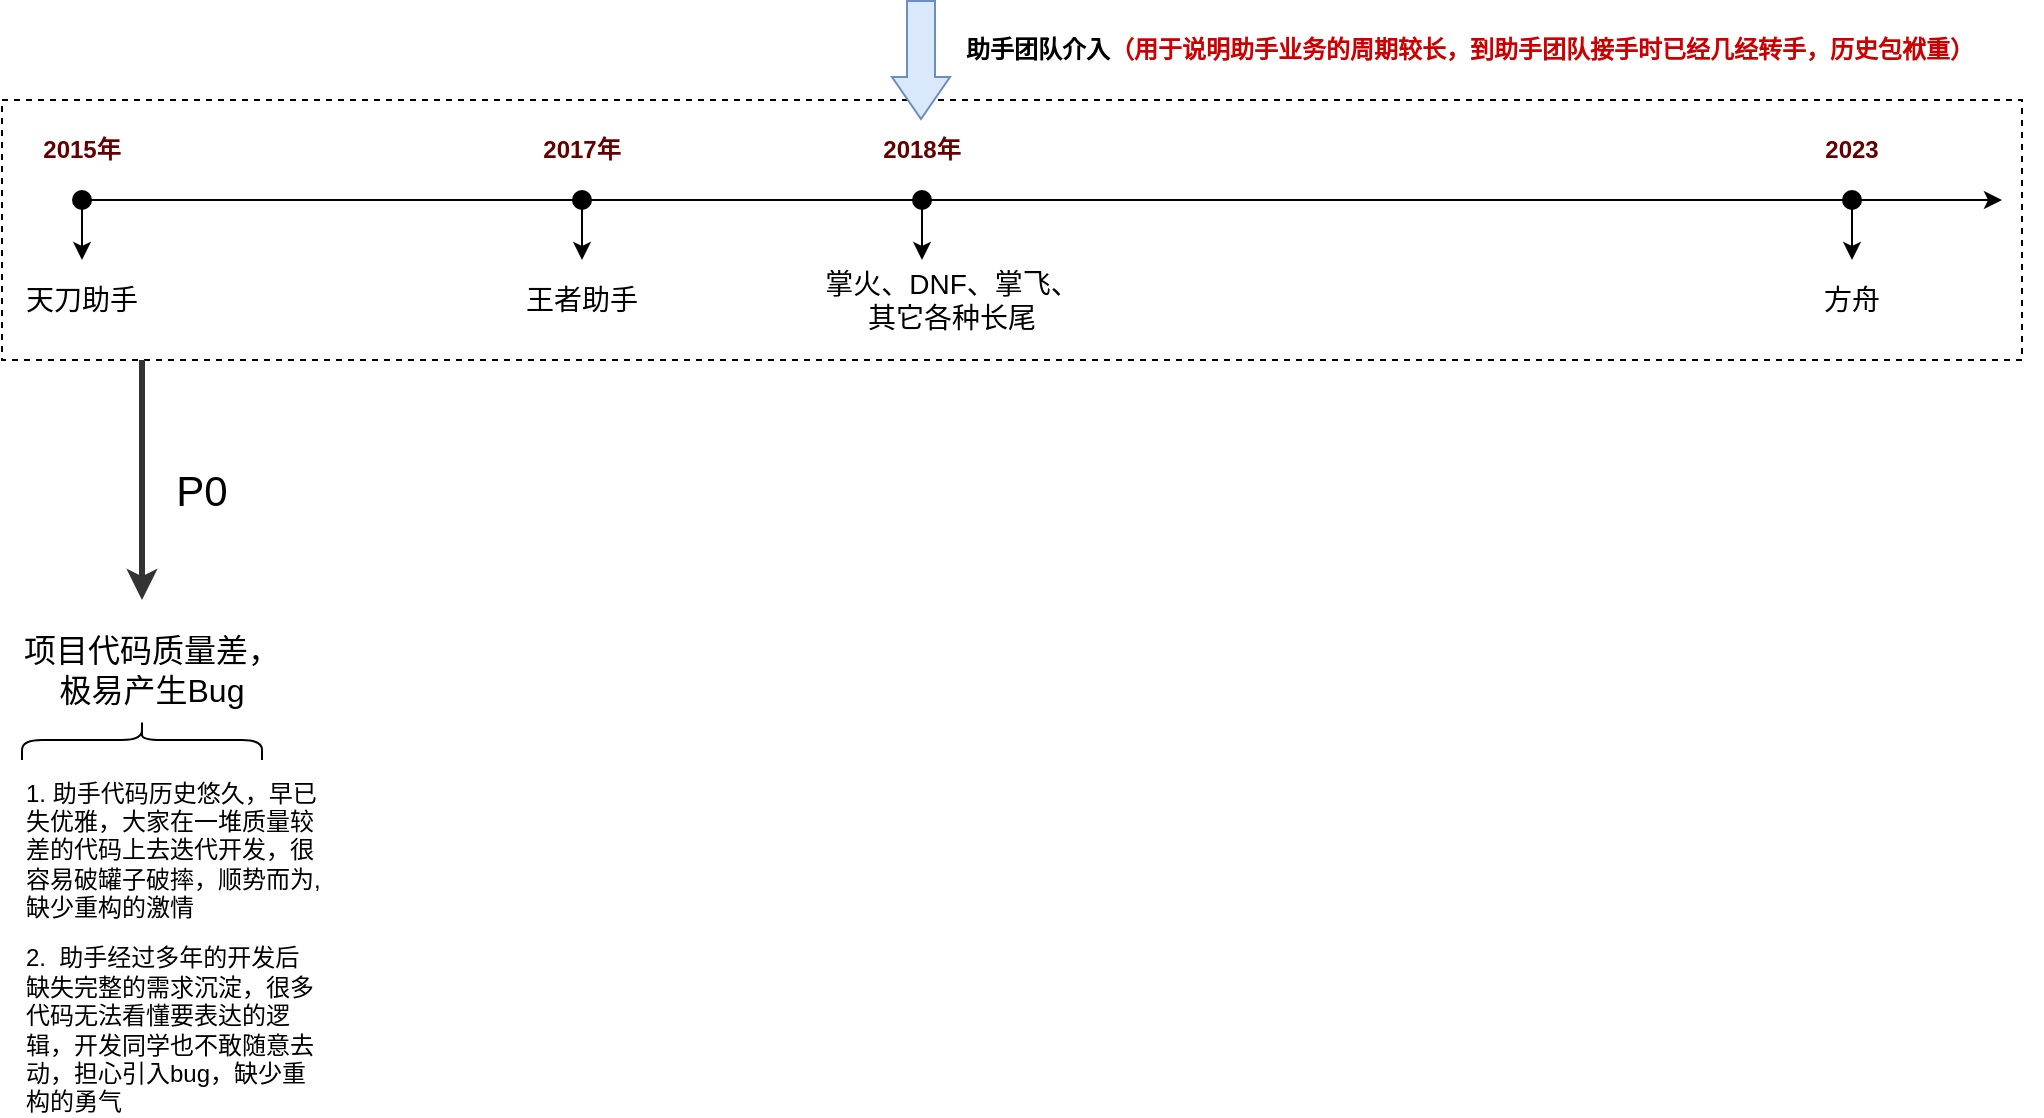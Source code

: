 <mxfile version="21.2.1" type="github">
  <diagram name="第 1 页" id="eiPTsz_sVFmBQd02ulrV">
    <mxGraphModel dx="1242" dy="738" grid="1" gridSize="10" guides="1" tooltips="1" connect="1" arrows="1" fold="1" page="1" pageScale="1" pageWidth="827" pageHeight="1169" math="0" shadow="0">
      <root>
        <mxCell id="0" />
        <mxCell id="1" parent="0" />
        <mxCell id="7GXHMdeB85PLB1f1P6ik-23" value="" style="rounded=0;whiteSpace=wrap;html=1;dashed=1;" vertex="1" parent="1">
          <mxGeometry y="160" width="1010" height="130" as="geometry" />
        </mxCell>
        <mxCell id="7GXHMdeB85PLB1f1P6ik-1" value="" style="endArrow=classic;html=1;rounded=0;" edge="1" parent="1" source="7GXHMdeB85PLB1f1P6ik-2">
          <mxGeometry width="50" height="50" relative="1" as="geometry">
            <mxPoint x="40" y="210" as="sourcePoint" />
            <mxPoint x="1000" y="210" as="targetPoint" />
          </mxGeometry>
        </mxCell>
        <mxCell id="7GXHMdeB85PLB1f1P6ik-12" style="edgeStyle=orthogonalEdgeStyle;rounded=0;orthogonalLoop=1;jettySize=auto;html=1;" edge="1" parent="1" source="7GXHMdeB85PLB1f1P6ik-2">
          <mxGeometry relative="1" as="geometry">
            <mxPoint x="40" y="240" as="targetPoint" />
          </mxGeometry>
        </mxCell>
        <mxCell id="7GXHMdeB85PLB1f1P6ik-2" value="" style="shape=waypoint;sketch=0;fillStyle=solid;size=6;pointerEvents=1;points=[];fillColor=none;resizable=0;rotatable=0;perimeter=centerPerimeter;snapToPoint=1;strokeWidth=3;" vertex="1" parent="1">
          <mxGeometry x="30" y="200" width="20" height="20" as="geometry" />
        </mxCell>
        <mxCell id="7GXHMdeB85PLB1f1P6ik-3" value="天刀助手" style="text;html=1;strokeColor=none;fillColor=none;align=center;verticalAlign=middle;whiteSpace=wrap;rounded=0;fontSize=14;" vertex="1" parent="1">
          <mxGeometry x="10" y="250" width="60" height="20" as="geometry" />
        </mxCell>
        <mxCell id="7GXHMdeB85PLB1f1P6ik-4" value="2015年" style="text;html=1;strokeColor=none;fillColor=none;align=center;verticalAlign=middle;whiteSpace=wrap;rounded=0;fontColor=#660000;fontStyle=1" vertex="1" parent="1">
          <mxGeometry x="10" y="170" width="60" height="30" as="geometry" />
        </mxCell>
        <mxCell id="7GXHMdeB85PLB1f1P6ik-13" style="edgeStyle=orthogonalEdgeStyle;rounded=0;orthogonalLoop=1;jettySize=auto;html=1;" edge="1" parent="1" source="7GXHMdeB85PLB1f1P6ik-14">
          <mxGeometry relative="1" as="geometry">
            <mxPoint x="460" y="240" as="targetPoint" />
          </mxGeometry>
        </mxCell>
        <mxCell id="7GXHMdeB85PLB1f1P6ik-14" value="" style="shape=waypoint;sketch=0;fillStyle=solid;size=6;pointerEvents=1;points=[];fillColor=none;resizable=0;rotatable=0;perimeter=centerPerimeter;snapToPoint=1;strokeWidth=3;" vertex="1" parent="1">
          <mxGeometry x="450" y="200" width="20" height="20" as="geometry" />
        </mxCell>
        <mxCell id="7GXHMdeB85PLB1f1P6ik-15" value="掌火、DNF、掌飞、其它各种长尾" style="text;html=1;strokeColor=none;fillColor=none;align=center;verticalAlign=middle;whiteSpace=wrap;rounded=0;fontSize=14;" vertex="1" parent="1">
          <mxGeometry x="410" y="245" width="130" height="30" as="geometry" />
        </mxCell>
        <mxCell id="7GXHMdeB85PLB1f1P6ik-16" value="2018年" style="text;html=1;strokeColor=none;fillColor=none;align=center;verticalAlign=middle;whiteSpace=wrap;rounded=0;fontColor=#660000;fontStyle=1" vertex="1" parent="1">
          <mxGeometry x="430" y="170" width="60" height="30" as="geometry" />
        </mxCell>
        <mxCell id="7GXHMdeB85PLB1f1P6ik-19" style="edgeStyle=orthogonalEdgeStyle;rounded=0;orthogonalLoop=1;jettySize=auto;html=1;" edge="1" parent="1" source="7GXHMdeB85PLB1f1P6ik-20">
          <mxGeometry relative="1" as="geometry">
            <mxPoint x="925" y="240" as="targetPoint" />
          </mxGeometry>
        </mxCell>
        <mxCell id="7GXHMdeB85PLB1f1P6ik-20" value="" style="shape=waypoint;sketch=0;fillStyle=solid;size=6;pointerEvents=1;points=[];fillColor=none;resizable=0;rotatable=0;perimeter=centerPerimeter;snapToPoint=1;strokeWidth=3;" vertex="1" parent="1">
          <mxGeometry x="915" y="200" width="20" height="20" as="geometry" />
        </mxCell>
        <mxCell id="7GXHMdeB85PLB1f1P6ik-21" value="方舟" style="text;html=1;strokeColor=none;fillColor=none;align=center;verticalAlign=middle;whiteSpace=wrap;rounded=0;fontSize=14;" vertex="1" parent="1">
          <mxGeometry x="860" y="245" width="130" height="30" as="geometry" />
        </mxCell>
        <mxCell id="7GXHMdeB85PLB1f1P6ik-22" value="2023" style="text;html=1;strokeColor=none;fillColor=none;align=center;verticalAlign=middle;whiteSpace=wrap;rounded=0;fontColor=#660000;fontStyle=1" vertex="1" parent="1">
          <mxGeometry x="895" y="170" width="60" height="30" as="geometry" />
        </mxCell>
        <mxCell id="7GXHMdeB85PLB1f1P6ik-24" value="" style="shape=flexArrow;endArrow=classic;html=1;rounded=0;width=14;endSize=6.67;fillColor=#dae8fc;strokeColor=#6c8ebf;endWidth=14;" edge="1" parent="1">
          <mxGeometry width="50" height="50" relative="1" as="geometry">
            <mxPoint x="459.5" y="110" as="sourcePoint" />
            <mxPoint x="459.5" y="170" as="targetPoint" />
          </mxGeometry>
        </mxCell>
        <mxCell id="7GXHMdeB85PLB1f1P6ik-25" value="助手团队介入&lt;font color=&quot;#cc0000&quot;&gt;（用于说明助手业务的周期较长，到助手团队接手时已经几经转手，历史包袱重）&lt;/font&gt;" style="text;html=1;strokeColor=none;fillColor=none;align=left;verticalAlign=middle;whiteSpace=wrap;rounded=0;fontStyle=1" vertex="1" parent="1">
          <mxGeometry x="480" y="120" width="540" height="30" as="geometry" />
        </mxCell>
        <mxCell id="7GXHMdeB85PLB1f1P6ik-29" value="" style="endArrow=classic;html=1;rounded=0;strokeWidth=3;strokeColor=#333333;" edge="1" parent="1">
          <mxGeometry width="50" height="50" relative="1" as="geometry">
            <mxPoint x="70" y="290" as="sourcePoint" />
            <mxPoint x="70" y="410" as="targetPoint" />
          </mxGeometry>
        </mxCell>
        <mxCell id="7GXHMdeB85PLB1f1P6ik-30" value="P0" style="text;html=1;strokeColor=none;fillColor=none;align=center;verticalAlign=middle;whiteSpace=wrap;rounded=0;strokeWidth=2;fontSize=21;" vertex="1" parent="1">
          <mxGeometry x="70" y="340" width="60" height="30" as="geometry" />
        </mxCell>
        <mxCell id="7GXHMdeB85PLB1f1P6ik-31" style="edgeStyle=orthogonalEdgeStyle;rounded=0;orthogonalLoop=1;jettySize=auto;html=1;" edge="1" parent="1" source="7GXHMdeB85PLB1f1P6ik-32">
          <mxGeometry relative="1" as="geometry">
            <mxPoint x="290" y="240" as="targetPoint" />
          </mxGeometry>
        </mxCell>
        <mxCell id="7GXHMdeB85PLB1f1P6ik-32" value="" style="shape=waypoint;sketch=0;fillStyle=solid;size=6;pointerEvents=1;points=[];fillColor=none;resizable=0;rotatable=0;perimeter=centerPerimeter;snapToPoint=1;strokeWidth=3;" vertex="1" parent="1">
          <mxGeometry x="280" y="200" width="20" height="20" as="geometry" />
        </mxCell>
        <mxCell id="7GXHMdeB85PLB1f1P6ik-33" value="王者助手" style="text;html=1;strokeColor=none;fillColor=none;align=center;verticalAlign=middle;whiteSpace=wrap;rounded=0;fontSize=14;" vertex="1" parent="1">
          <mxGeometry x="260" y="250" width="60" height="20" as="geometry" />
        </mxCell>
        <mxCell id="7GXHMdeB85PLB1f1P6ik-34" value="2017年" style="text;html=1;strokeColor=none;fillColor=none;align=center;verticalAlign=middle;whiteSpace=wrap;rounded=0;fontColor=#660000;fontStyle=1" vertex="1" parent="1">
          <mxGeometry x="260" y="170" width="60" height="30" as="geometry" />
        </mxCell>
        <mxCell id="7GXHMdeB85PLB1f1P6ik-37" value="项目代码质量差，极易产生Bug" style="text;html=1;strokeColor=none;fillColor=none;align=center;verticalAlign=middle;whiteSpace=wrap;rounded=0;fontSize=16;" vertex="1" parent="1">
          <mxGeometry x="10" y="400" width="130" height="90" as="geometry" />
        </mxCell>
        <mxCell id="7GXHMdeB85PLB1f1P6ik-40" value="" style="shape=curlyBracket;whiteSpace=wrap;html=1;rounded=1;flipH=1;labelPosition=right;verticalLabelPosition=middle;align=left;verticalAlign=middle;rotation=-90;" vertex="1" parent="1">
          <mxGeometry x="60" y="420" width="20" height="120" as="geometry" />
        </mxCell>
        <mxCell id="7GXHMdeB85PLB1f1P6ik-41" value="1. 助手代码历史悠久，早已失优雅，大家在一堆质量较差的代码上去迭代开发，很容易破罐子破摔，顺势而为,缺少重构的激情" style="text;html=1;strokeColor=none;fillColor=none;align=left;verticalAlign=middle;whiteSpace=wrap;rounded=0;" vertex="1" parent="1">
          <mxGeometry x="10" y="520" width="150" height="30" as="geometry" />
        </mxCell>
        <mxCell id="7GXHMdeB85PLB1f1P6ik-42" value="2.&amp;nbsp; 助手经过多年的开发后缺失完整的需求沉淀，很多代码无法看懂要表达的逻辑，开发同学也不敢随意去动，担心引入bug，缺少重构的勇气" style="text;html=1;strokeColor=none;fillColor=none;align=left;verticalAlign=middle;whiteSpace=wrap;rounded=0;" vertex="1" parent="1">
          <mxGeometry x="10" y="610" width="150" height="30" as="geometry" />
        </mxCell>
      </root>
    </mxGraphModel>
  </diagram>
</mxfile>
